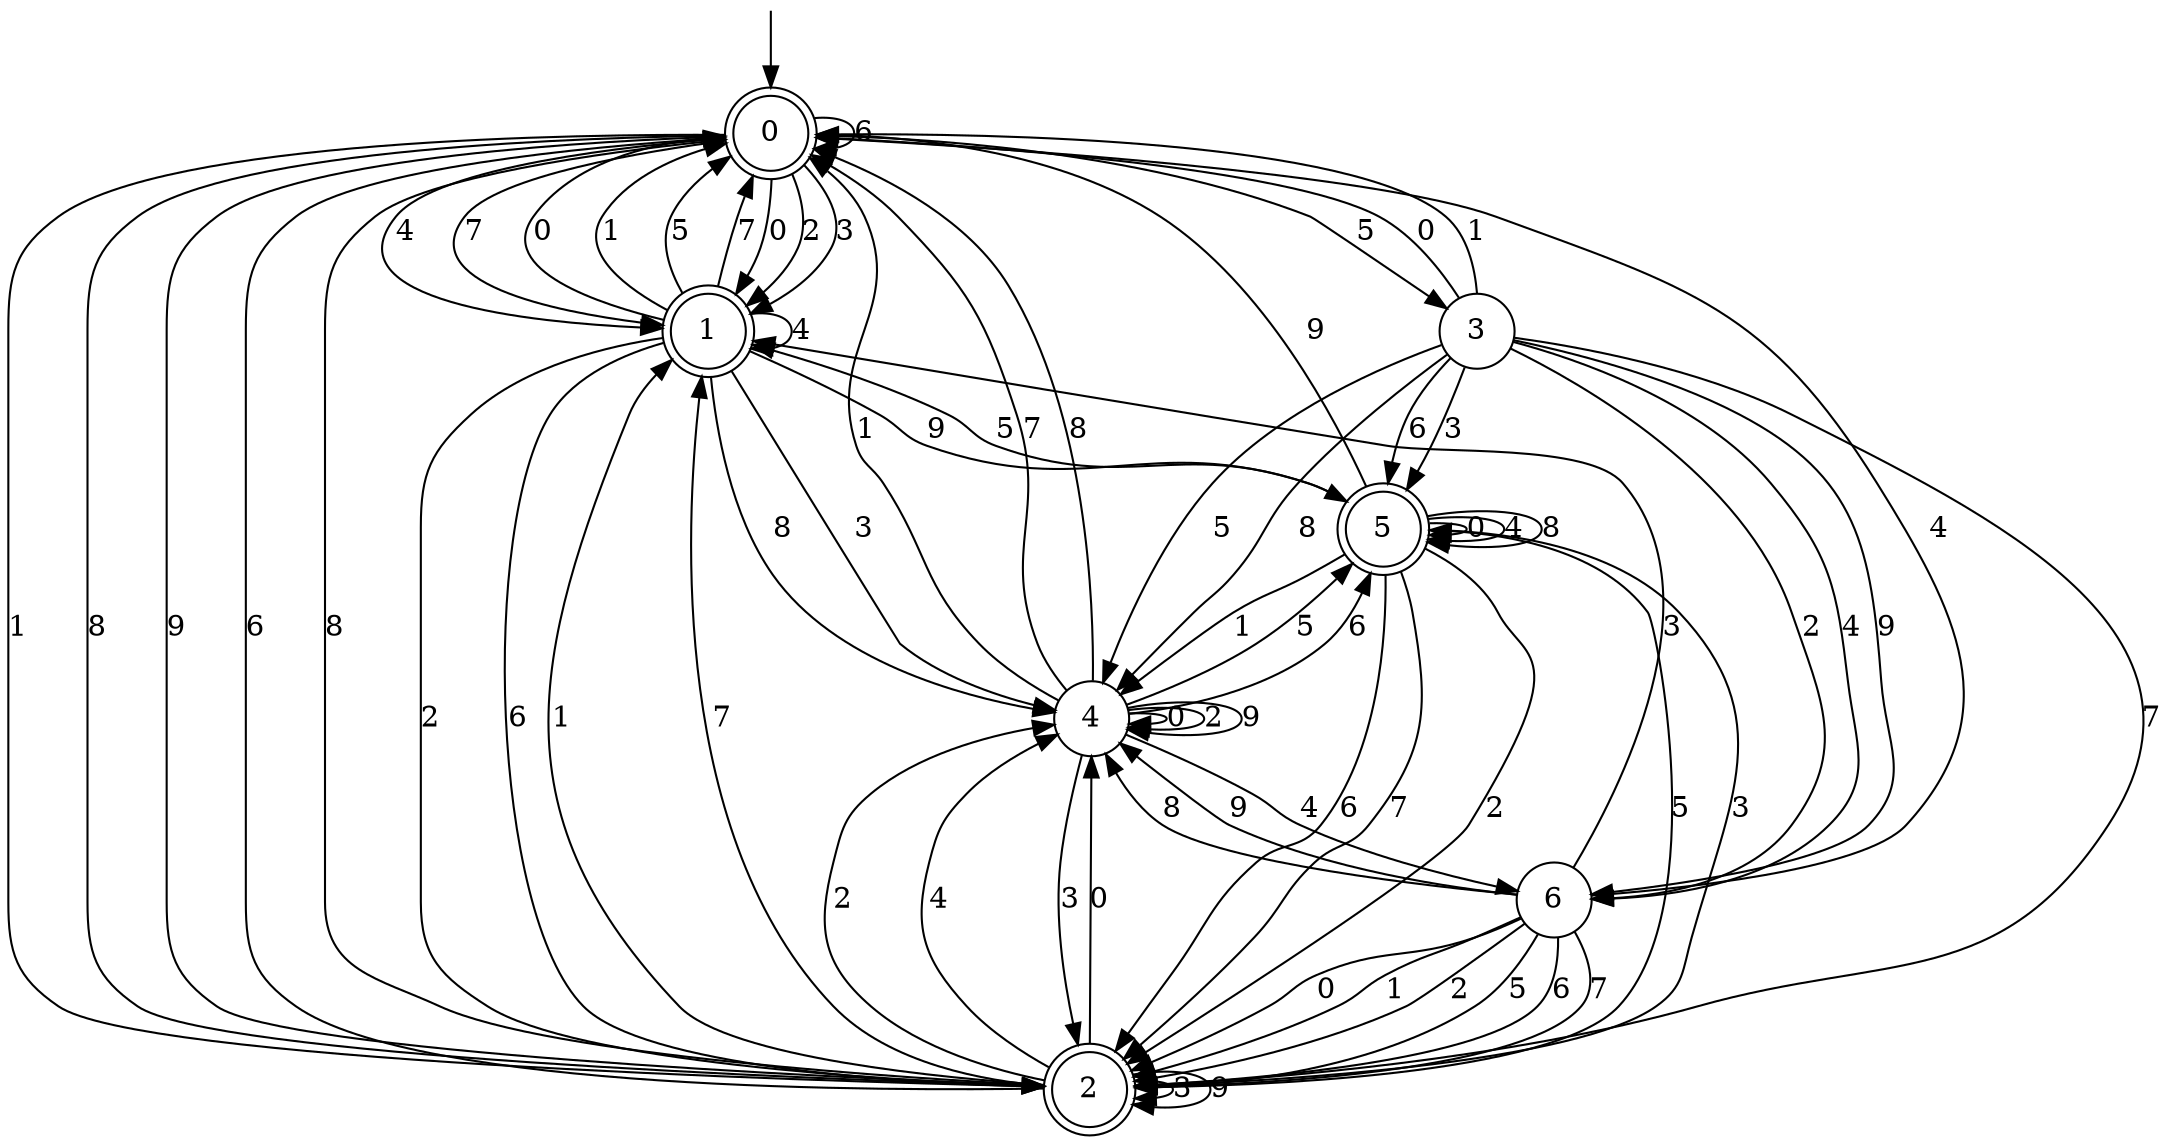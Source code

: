 digraph g {

	s0 [shape="doublecircle" label="0"];
	s1 [shape="doublecircle" label="1"];
	s2 [shape="doublecircle" label="2"];
	s3 [shape="circle" label="3"];
	s4 [shape="circle" label="4"];
	s5 [shape="doublecircle" label="5"];
	s6 [shape="circle" label="6"];
	s0 -> s1 [label="0"];
	s0 -> s2 [label="1"];
	s0 -> s1 [label="2"];
	s0 -> s1 [label="3"];
	s0 -> s1 [label="4"];
	s0 -> s3 [label="5"];
	s0 -> s0 [label="6"];
	s0 -> s1 [label="7"];
	s0 -> s2 [label="8"];
	s0 -> s2 [label="9"];
	s1 -> s0 [label="0"];
	s1 -> s0 [label="1"];
	s1 -> s2 [label="2"];
	s1 -> s4 [label="3"];
	s1 -> s1 [label="4"];
	s1 -> s0 [label="5"];
	s1 -> s2 [label="6"];
	s1 -> s0 [label="7"];
	s1 -> s4 [label="8"];
	s1 -> s5 [label="9"];
	s2 -> s4 [label="0"];
	s2 -> s1 [label="1"];
	s2 -> s4 [label="2"];
	s2 -> s2 [label="3"];
	s2 -> s4 [label="4"];
	s2 -> s5 [label="5"];
	s2 -> s0 [label="6"];
	s2 -> s1 [label="7"];
	s2 -> s0 [label="8"];
	s2 -> s2 [label="9"];
	s3 -> s0 [label="0"];
	s3 -> s0 [label="1"];
	s3 -> s6 [label="2"];
	s3 -> s5 [label="3"];
	s3 -> s6 [label="4"];
	s3 -> s4 [label="5"];
	s3 -> s5 [label="6"];
	s3 -> s2 [label="7"];
	s3 -> s4 [label="8"];
	s3 -> s6 [label="9"];
	s4 -> s4 [label="0"];
	s4 -> s0 [label="1"];
	s4 -> s4 [label="2"];
	s4 -> s2 [label="3"];
	s4 -> s6 [label="4"];
	s4 -> s5 [label="5"];
	s4 -> s5 [label="6"];
	s4 -> s0 [label="7"];
	s4 -> s0 [label="8"];
	s4 -> s4 [label="9"];
	s5 -> s5 [label="0"];
	s5 -> s4 [label="1"];
	s5 -> s2 [label="2"];
	s5 -> s2 [label="3"];
	s5 -> s5 [label="4"];
	s5 -> s1 [label="5"];
	s5 -> s2 [label="6"];
	s5 -> s2 [label="7"];
	s5 -> s5 [label="8"];
	s5 -> s0 [label="9"];
	s6 -> s2 [label="0"];
	s6 -> s2 [label="1"];
	s6 -> s2 [label="2"];
	s6 -> s1 [label="3"];
	s6 -> s0 [label="4"];
	s6 -> s2 [label="5"];
	s6 -> s2 [label="6"];
	s6 -> s2 [label="7"];
	s6 -> s4 [label="8"];
	s6 -> s4 [label="9"];

__start0 [label="" shape="none" width="0" height="0"];
__start0 -> s0;

}
